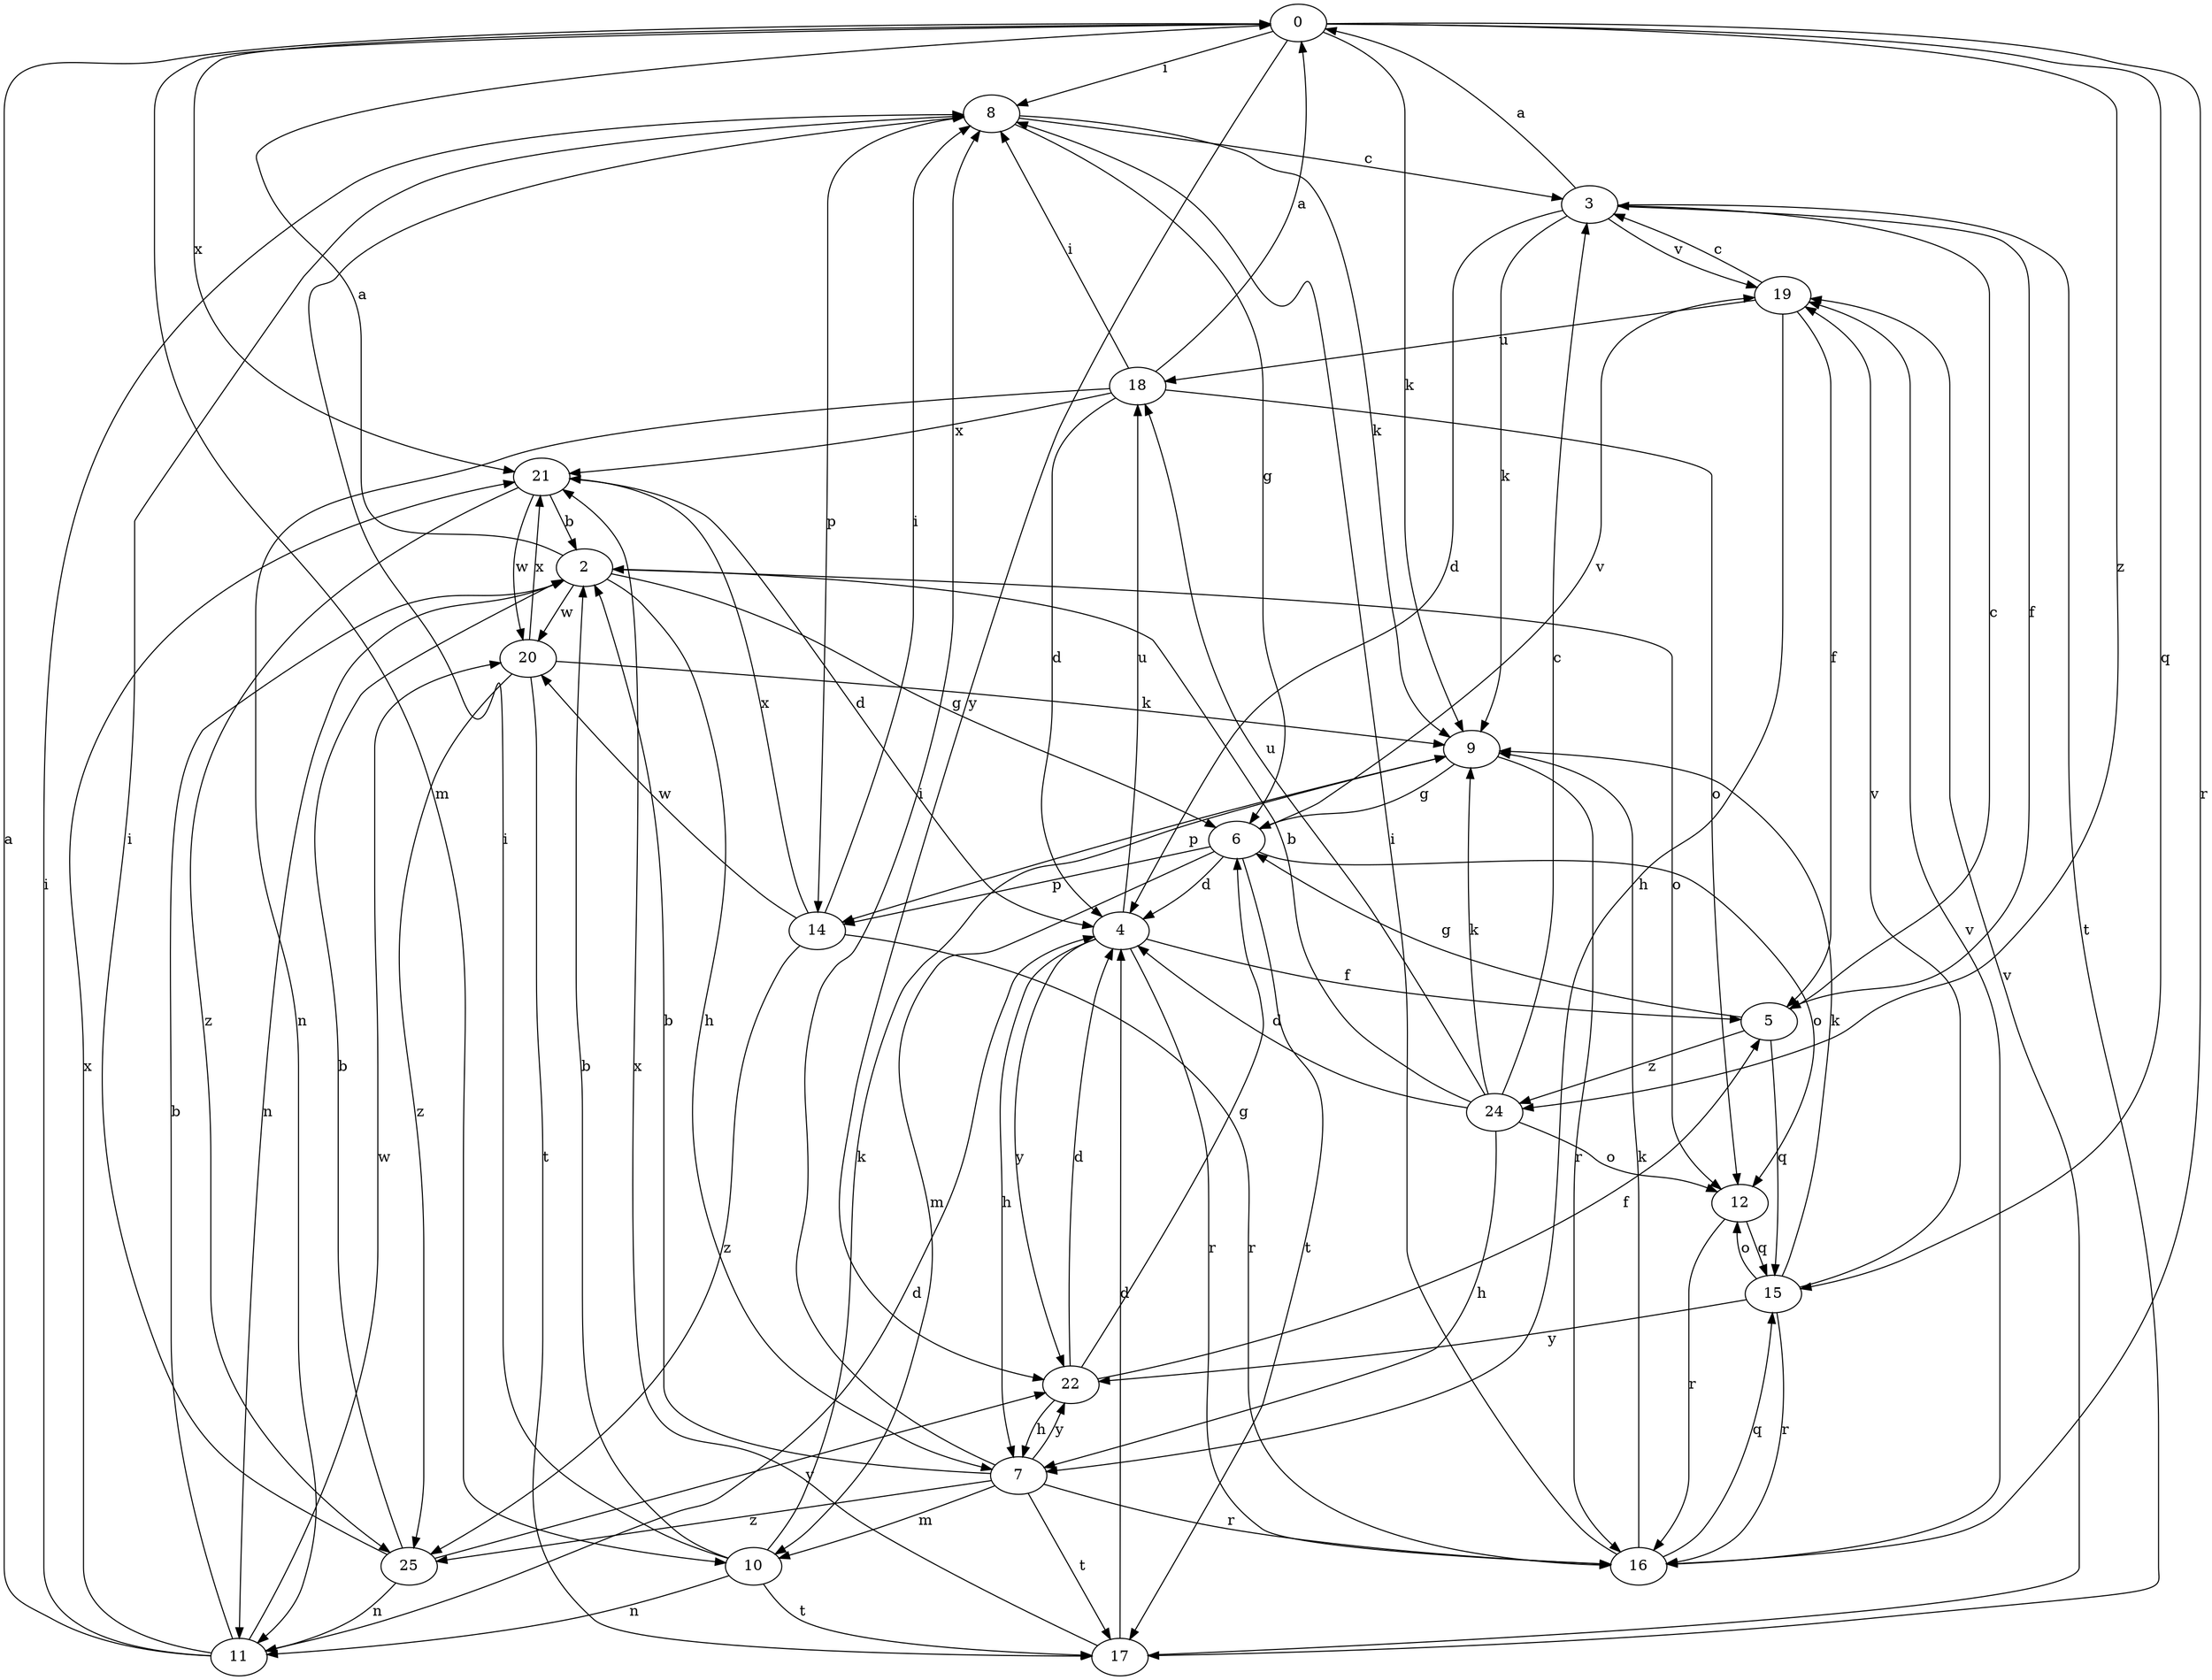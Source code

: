 strict digraph  {
0;
2;
3;
4;
5;
6;
7;
8;
9;
10;
11;
12;
14;
15;
16;
17;
18;
19;
20;
21;
22;
24;
25;
0 -> 8  [label=i];
0 -> 9  [label=k];
0 -> 10  [label=m];
0 -> 15  [label=q];
0 -> 16  [label=r];
0 -> 21  [label=x];
0 -> 22  [label=y];
0 -> 24  [label=z];
2 -> 0  [label=a];
2 -> 6  [label=g];
2 -> 7  [label=h];
2 -> 11  [label=n];
2 -> 12  [label=o];
2 -> 20  [label=w];
3 -> 0  [label=a];
3 -> 4  [label=d];
3 -> 5  [label=f];
3 -> 9  [label=k];
3 -> 17  [label=t];
3 -> 19  [label=v];
4 -> 5  [label=f];
4 -> 7  [label=h];
4 -> 16  [label=r];
4 -> 18  [label=u];
4 -> 22  [label=y];
5 -> 3  [label=c];
5 -> 6  [label=g];
5 -> 15  [label=q];
5 -> 24  [label=z];
6 -> 4  [label=d];
6 -> 10  [label=m];
6 -> 12  [label=o];
6 -> 14  [label=p];
6 -> 17  [label=t];
6 -> 19  [label=v];
7 -> 2  [label=b];
7 -> 8  [label=i];
7 -> 10  [label=m];
7 -> 16  [label=r];
7 -> 17  [label=t];
7 -> 22  [label=y];
7 -> 25  [label=z];
8 -> 3  [label=c];
8 -> 6  [label=g];
8 -> 9  [label=k];
8 -> 14  [label=p];
9 -> 6  [label=g];
9 -> 14  [label=p];
9 -> 16  [label=r];
10 -> 2  [label=b];
10 -> 8  [label=i];
10 -> 9  [label=k];
10 -> 11  [label=n];
10 -> 17  [label=t];
11 -> 0  [label=a];
11 -> 2  [label=b];
11 -> 4  [label=d];
11 -> 8  [label=i];
11 -> 20  [label=w];
11 -> 21  [label=x];
12 -> 15  [label=q];
12 -> 16  [label=r];
14 -> 8  [label=i];
14 -> 16  [label=r];
14 -> 20  [label=w];
14 -> 21  [label=x];
14 -> 25  [label=z];
15 -> 9  [label=k];
15 -> 12  [label=o];
15 -> 16  [label=r];
15 -> 19  [label=v];
15 -> 22  [label=y];
16 -> 8  [label=i];
16 -> 9  [label=k];
16 -> 15  [label=q];
16 -> 19  [label=v];
17 -> 4  [label=d];
17 -> 19  [label=v];
17 -> 21  [label=x];
18 -> 0  [label=a];
18 -> 4  [label=d];
18 -> 8  [label=i];
18 -> 11  [label=n];
18 -> 12  [label=o];
18 -> 21  [label=x];
19 -> 3  [label=c];
19 -> 5  [label=f];
19 -> 7  [label=h];
19 -> 18  [label=u];
20 -> 9  [label=k];
20 -> 17  [label=t];
20 -> 21  [label=x];
20 -> 25  [label=z];
21 -> 2  [label=b];
21 -> 4  [label=d];
21 -> 20  [label=w];
21 -> 25  [label=z];
22 -> 4  [label=d];
22 -> 5  [label=f];
22 -> 6  [label=g];
22 -> 7  [label=h];
24 -> 2  [label=b];
24 -> 3  [label=c];
24 -> 4  [label=d];
24 -> 7  [label=h];
24 -> 9  [label=k];
24 -> 12  [label=o];
24 -> 18  [label=u];
25 -> 2  [label=b];
25 -> 8  [label=i];
25 -> 11  [label=n];
25 -> 22  [label=y];
}
